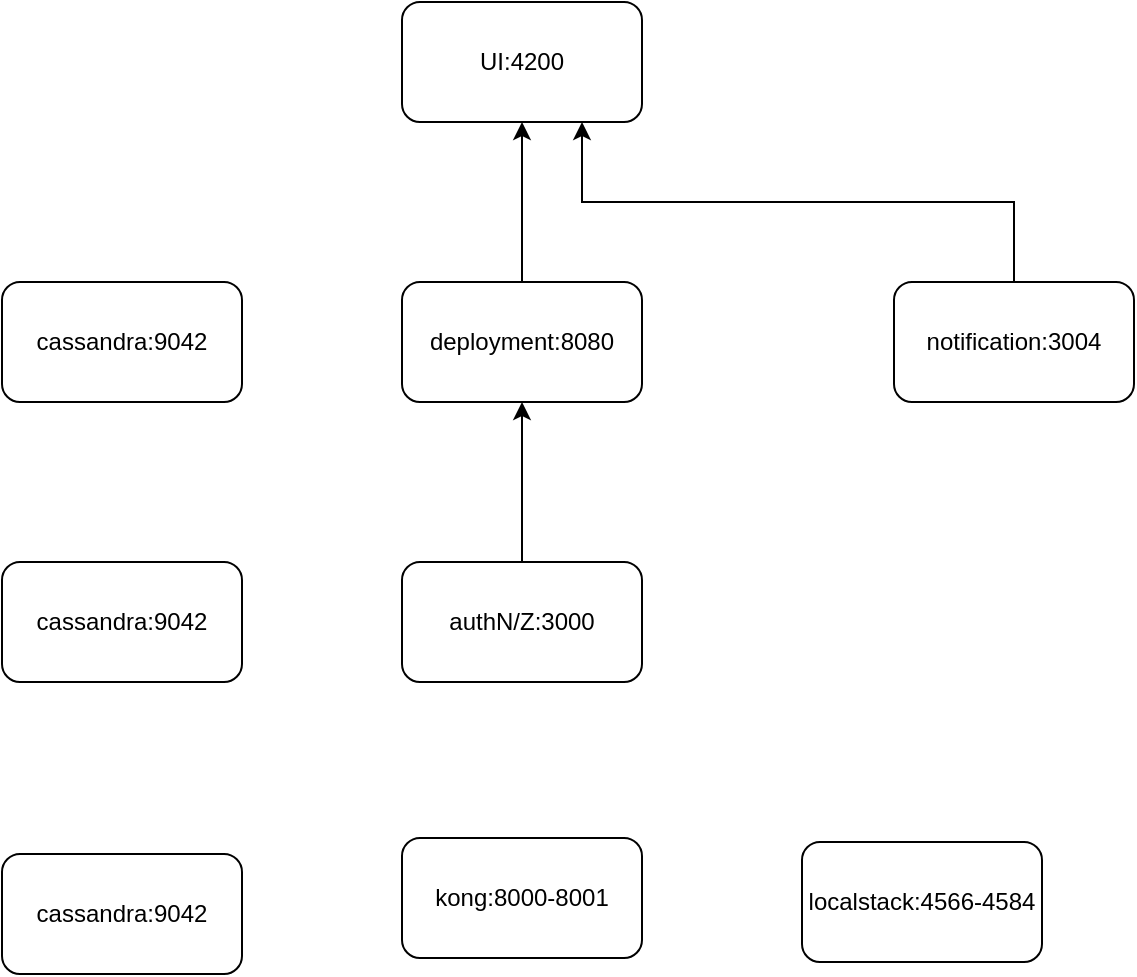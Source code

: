 <mxfile version="20.8.5" type="github">
  <diagram id="Xc8Yjj6azaGJ4WsaZWN7" name="Page-1">
    <mxGraphModel dx="2074" dy="1076" grid="0" gridSize="10" guides="1" tooltips="1" connect="1" arrows="1" fold="1" page="0" pageScale="1" pageWidth="827" pageHeight="1169" math="0" shadow="0">
      <root>
        <mxCell id="0" />
        <mxCell id="1" parent="0" />
        <mxCell id="DGbzUcABZT3o_mQJXWC4-1" value="cassandra:9042" style="rounded=1;whiteSpace=wrap;html=1;" parent="1" vertex="1">
          <mxGeometry x="152" y="552" width="120" height="60" as="geometry" />
        </mxCell>
        <mxCell id="DGbzUcABZT3o_mQJXWC4-9" value="" style="edgeStyle=orthogonalEdgeStyle;rounded=0;orthogonalLoop=1;jettySize=auto;html=1;" parent="1" source="DGbzUcABZT3o_mQJXWC4-2" target="DGbzUcABZT3o_mQJXWC4-8" edge="1">
          <mxGeometry relative="1" as="geometry" />
        </mxCell>
        <mxCell id="DGbzUcABZT3o_mQJXWC4-2" value="authN/Z:3000" style="rounded=1;whiteSpace=wrap;html=1;" parent="1" vertex="1">
          <mxGeometry x="352" y="406" width="120" height="60" as="geometry" />
        </mxCell>
        <mxCell id="DGbzUcABZT3o_mQJXWC4-4" value="localstack:4566-4584" style="rounded=1;whiteSpace=wrap;html=1;" parent="1" vertex="1">
          <mxGeometry x="552" y="546" width="120" height="60" as="geometry" />
        </mxCell>
        <mxCell id="DGbzUcABZT3o_mQJXWC4-6" value="kong:8000-8001" style="rounded=1;whiteSpace=wrap;html=1;" parent="1" vertex="1">
          <mxGeometry x="352" y="544" width="120" height="60" as="geometry" />
        </mxCell>
        <mxCell id="DGbzUcABZT3o_mQJXWC4-11" value="" style="edgeStyle=orthogonalEdgeStyle;rounded=0;orthogonalLoop=1;jettySize=auto;html=1;" parent="1" source="DGbzUcABZT3o_mQJXWC4-8" target="DGbzUcABZT3o_mQJXWC4-10" edge="1">
          <mxGeometry relative="1" as="geometry" />
        </mxCell>
        <mxCell id="DGbzUcABZT3o_mQJXWC4-8" value="deployment:8080" style="rounded=1;whiteSpace=wrap;html=1;" parent="1" vertex="1">
          <mxGeometry x="352" y="266" width="120" height="60" as="geometry" />
        </mxCell>
        <mxCell id="DGbzUcABZT3o_mQJXWC4-10" value="UI:4200" style="rounded=1;whiteSpace=wrap;html=1;" parent="1" vertex="1">
          <mxGeometry x="352" y="126" width="120" height="60" as="geometry" />
        </mxCell>
        <mxCell id="DGbzUcABZT3o_mQJXWC4-13" style="edgeStyle=orthogonalEdgeStyle;rounded=0;orthogonalLoop=1;jettySize=auto;html=1;exitX=0.5;exitY=0;exitDx=0;exitDy=0;entryX=0.75;entryY=1;entryDx=0;entryDy=0;" parent="1" source="DGbzUcABZT3o_mQJXWC4-12" target="DGbzUcABZT3o_mQJXWC4-10" edge="1">
          <mxGeometry relative="1" as="geometry" />
        </mxCell>
        <mxCell id="DGbzUcABZT3o_mQJXWC4-12" value="notification:3004" style="rounded=1;whiteSpace=wrap;html=1;" parent="1" vertex="1">
          <mxGeometry x="598" y="266" width="120" height="60" as="geometry" />
        </mxCell>
        <mxCell id="u_0x5CJw9Vy52XKVag-j-1" value="cassandra:9042" style="rounded=1;whiteSpace=wrap;html=1;" vertex="1" parent="1">
          <mxGeometry x="152" y="406" width="120" height="60" as="geometry" />
        </mxCell>
        <mxCell id="u_0x5CJw9Vy52XKVag-j-2" value="cassandra:9042" style="rounded=1;whiteSpace=wrap;html=1;" vertex="1" parent="1">
          <mxGeometry x="152" y="266" width="120" height="60" as="geometry" />
        </mxCell>
      </root>
    </mxGraphModel>
  </diagram>
</mxfile>
